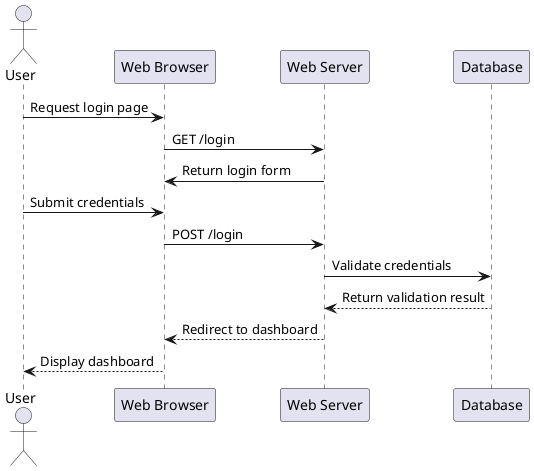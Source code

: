 @startuml
actor User
participant "Web Browser" as Browser
participant "Web Server" as Server
participant "Database" as DB

User -> Browser: Request login page
Browser -> Server: GET /login
Server -> Browser: Return login form
User -> Browser: Submit credentials
Browser -> Server: POST /login
Server -> DB: Validate credentials
DB --> Server: Return validation result
Server --> Browser: Redirect to dashboard
Browser --> User: Display dashboard
@enduml
